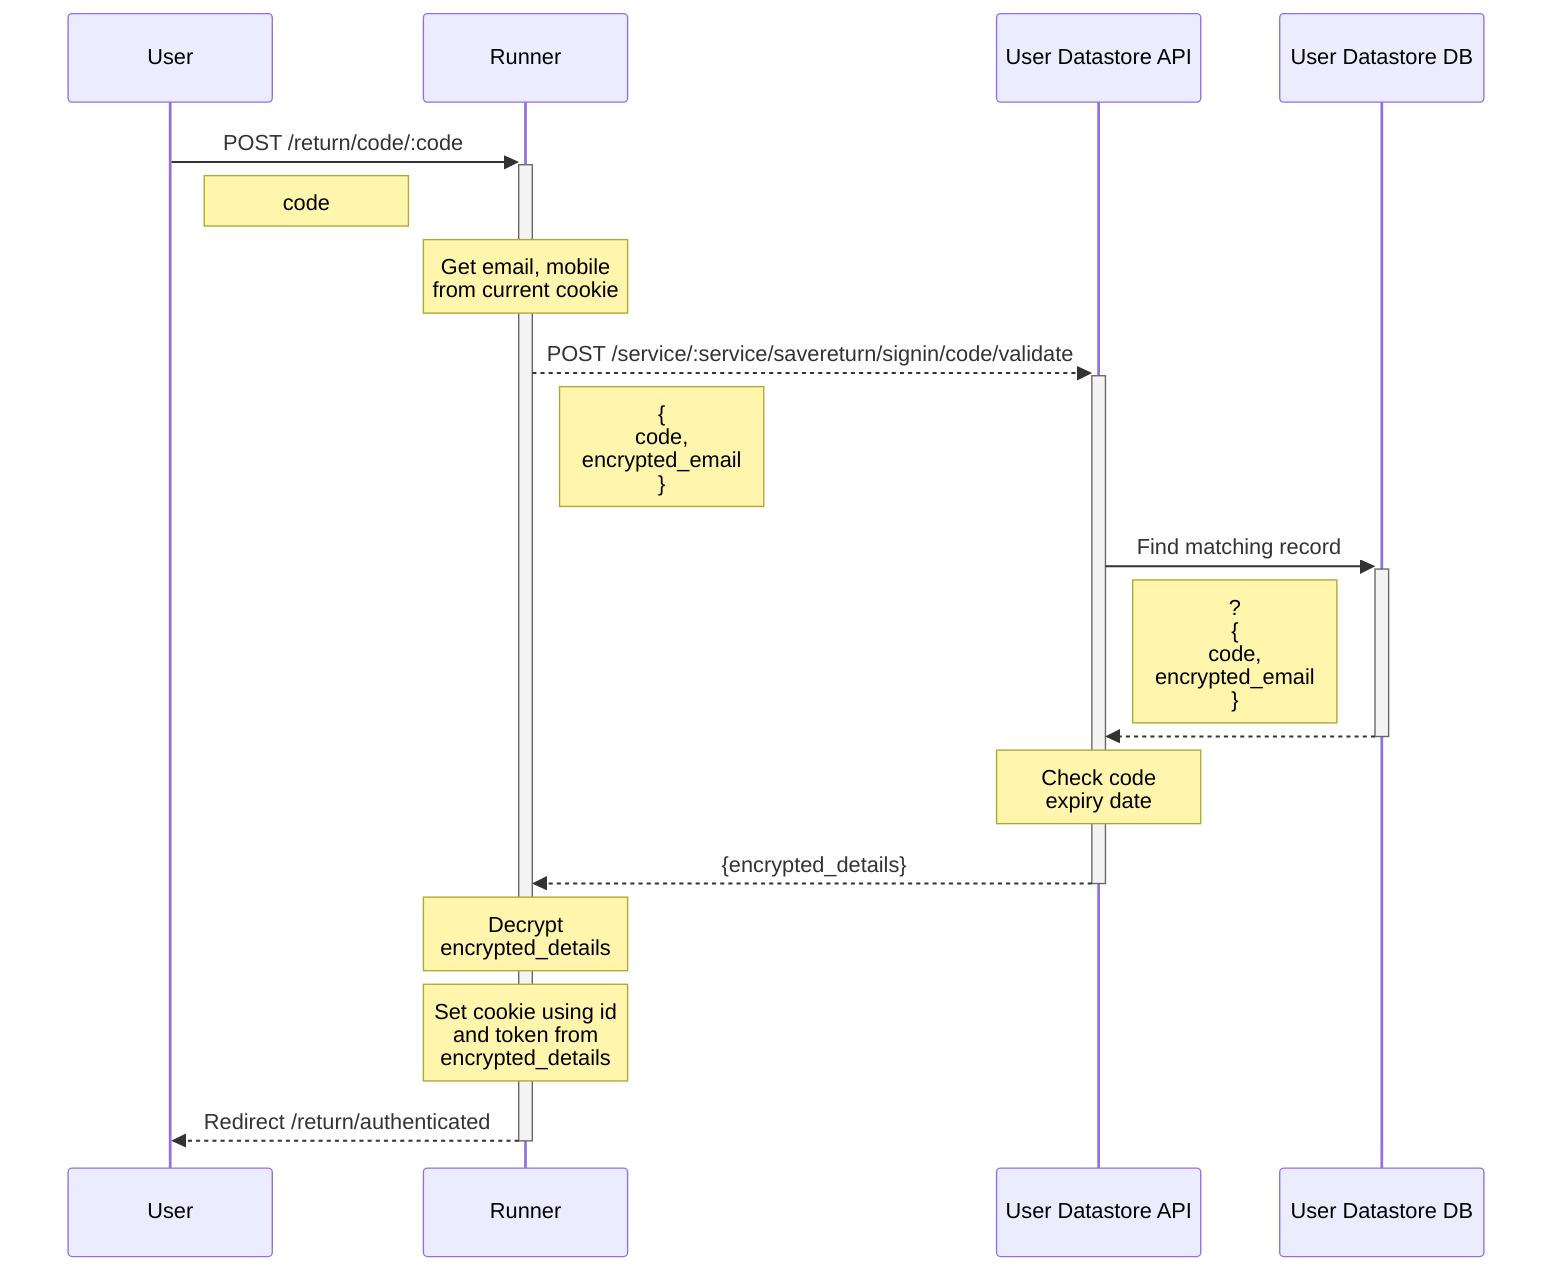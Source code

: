 sequenceDiagram

participant U as User

participant R as Runner

participant DS as User Datastore API

participant DB as User Datastore DB

U->>+R: POST /return/code/:code

Note right of U: code

Note over R: Get email, mobile<br>from current cookie

R-->>+DS: POST /service/:service/savereturn/signin/code/validate

Note right of R: {<br>code,<br>encrypted_email<br>}

DS->>+DB: Find matching record

Note right of DS: ?<br>{<br>code,<br>encrypted_email<br>}

DB-->>-DS: 

Note over DS: Check code <br>expiry date

DS-->>-R: {encrypted_details}

Note over R: Decrypt <br>encrypted_details

Note over R: Set cookie using id <br>and token from <br>encrypted_details

R-->>-U:  Redirect /return/authenticated